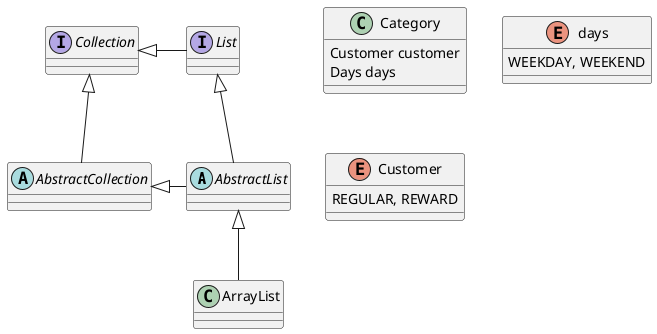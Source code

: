 @startuml

abstract class AbstractList
abstract AbstractCollection
interface List
interface Collection

List <|-- AbstractList
Collection <|-- AbstractCollection

Collection <|- List
AbstractCollection <|- AbstractList
AbstractList <|-- ArrayList

class Category {
Customer customer
Days days
}

enum days{
WEEKDAY, WEEKEND
}

enum Customer{
REGULAR, REWARD
}



@enduml